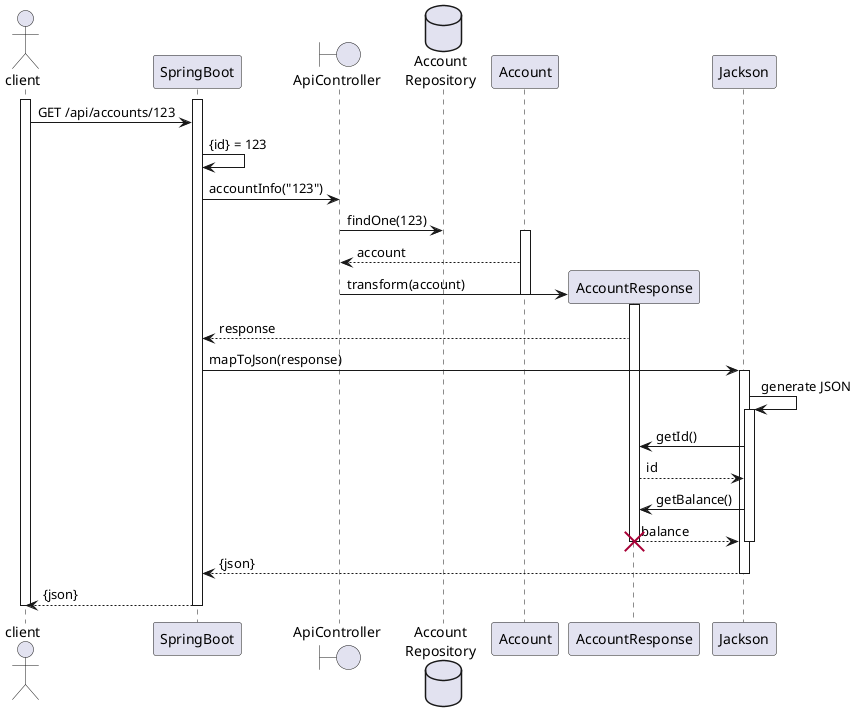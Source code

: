 @startuml
actor client
activate client
activate SpringBoot
boundary ApiController
database Repository as "Account\nRepository"

client -> SpringBoot: GET /api/accounts/123

SpringBoot -> SpringBoot: {id} = 123
SpringBoot -> ApiController: accountInfo("123")
ApiController -> Repository: findOne(123)
activate Account
Account --> ApiController: account
create AccountResponse
ApiController -> AccountResponse: transform(account)
deactivate Account

activate AccountResponse
AccountResponse --> SpringBoot: response
SpringBoot -> Jackson: mapToJson(response)
activate Jackson
Jackson -> Jackson: generate JSON
activate Jackson
Jackson -> AccountResponse: getId()
AccountResponse --> Jackson: id
Jackson -> AccountResponse: getBalance()
AccountResponse --> Jackson: balance
deactivate Jackson
destroy AccountResponse
Jackson --> SpringBoot: {json}
deactivate Jackson

SpringBoot --> client: {json}
deactivate ApiController
deactivate SpringBoot
deactivate client
@enduml